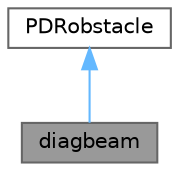 digraph "diagbeam"
{
 // LATEX_PDF_SIZE
  bgcolor="transparent";
  edge [fontname=Helvetica,fontsize=10,labelfontname=Helvetica,labelfontsize=10];
  node [fontname=Helvetica,fontsize=10,shape=box,height=0.2,width=0.4];
  Node1 [id="Node000001",label="diagbeam",height=0.2,width=0.4,color="gray40", fillcolor="grey60", style="filled", fontcolor="black",tooltip="A diagonal beam, which is cylinder-like, selectable as diag or diagbeam."];
  Node2 -> Node1 [id="edge1_Node000001_Node000002",dir="back",color="steelblue1",style="solid",tooltip=" "];
  Node2 [id="Node000002",label="PDRobstacle",height=0.2,width=0.4,color="gray40", fillcolor="white", style="filled",URL="$classFoam_1_1PDRobstacle.html",tooltip="Obstacle definitions for PDR."];
}
